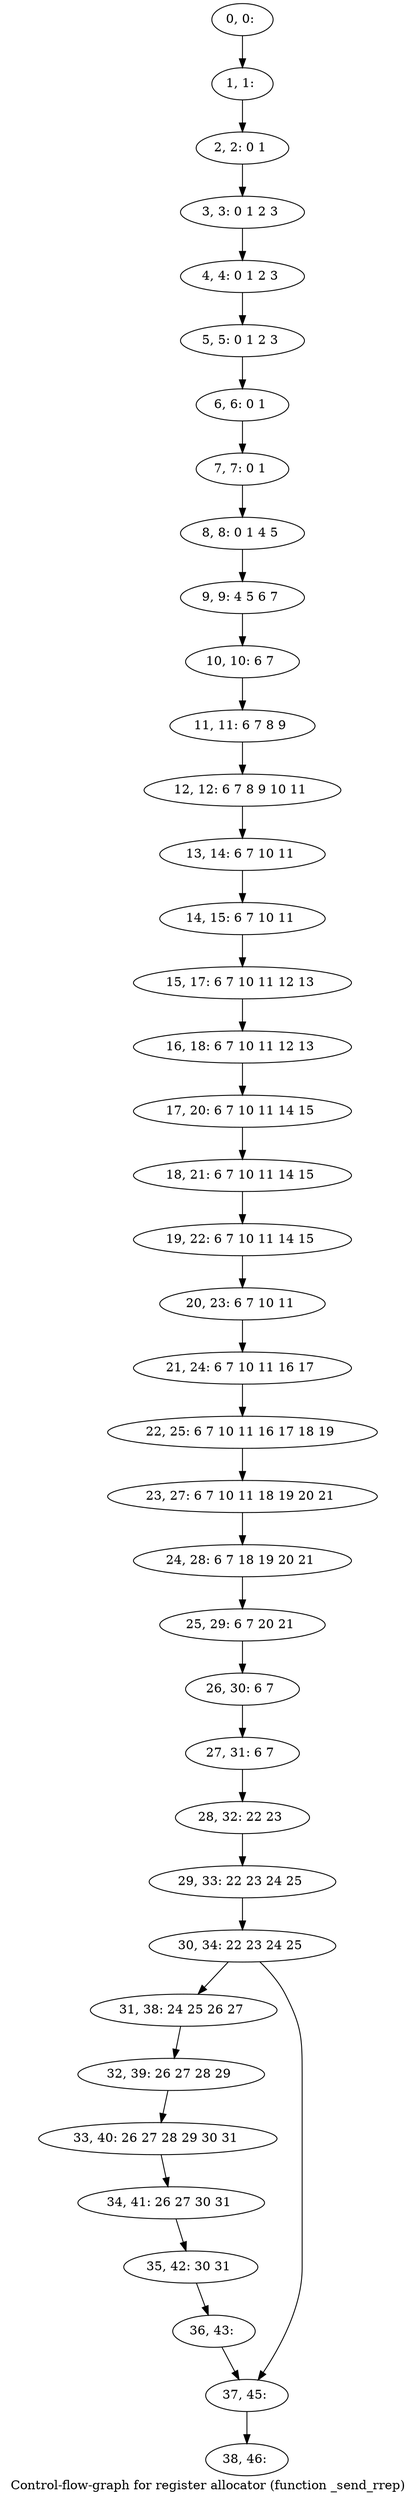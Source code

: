 digraph G {
graph [label="Control-flow-graph for register allocator (function _send_rrep)"]
0[label="0, 0: "];
1[label="1, 1: "];
2[label="2, 2: 0 1 "];
3[label="3, 3: 0 1 2 3 "];
4[label="4, 4: 0 1 2 3 "];
5[label="5, 5: 0 1 2 3 "];
6[label="6, 6: 0 1 "];
7[label="7, 7: 0 1 "];
8[label="8, 8: 0 1 4 5 "];
9[label="9, 9: 4 5 6 7 "];
10[label="10, 10: 6 7 "];
11[label="11, 11: 6 7 8 9 "];
12[label="12, 12: 6 7 8 9 10 11 "];
13[label="13, 14: 6 7 10 11 "];
14[label="14, 15: 6 7 10 11 "];
15[label="15, 17: 6 7 10 11 12 13 "];
16[label="16, 18: 6 7 10 11 12 13 "];
17[label="17, 20: 6 7 10 11 14 15 "];
18[label="18, 21: 6 7 10 11 14 15 "];
19[label="19, 22: 6 7 10 11 14 15 "];
20[label="20, 23: 6 7 10 11 "];
21[label="21, 24: 6 7 10 11 16 17 "];
22[label="22, 25: 6 7 10 11 16 17 18 19 "];
23[label="23, 27: 6 7 10 11 18 19 20 21 "];
24[label="24, 28: 6 7 18 19 20 21 "];
25[label="25, 29: 6 7 20 21 "];
26[label="26, 30: 6 7 "];
27[label="27, 31: 6 7 "];
28[label="28, 32: 22 23 "];
29[label="29, 33: 22 23 24 25 "];
30[label="30, 34: 22 23 24 25 "];
31[label="31, 38: 24 25 26 27 "];
32[label="32, 39: 26 27 28 29 "];
33[label="33, 40: 26 27 28 29 30 31 "];
34[label="34, 41: 26 27 30 31 "];
35[label="35, 42: 30 31 "];
36[label="36, 43: "];
37[label="37, 45: "];
38[label="38, 46: "];
0->1 ;
1->2 ;
2->3 ;
3->4 ;
4->5 ;
5->6 ;
6->7 ;
7->8 ;
8->9 ;
9->10 ;
10->11 ;
11->12 ;
12->13 ;
13->14 ;
14->15 ;
15->16 ;
16->17 ;
17->18 ;
18->19 ;
19->20 ;
20->21 ;
21->22 ;
22->23 ;
23->24 ;
24->25 ;
25->26 ;
26->27 ;
27->28 ;
28->29 ;
29->30 ;
30->31 ;
30->37 ;
31->32 ;
32->33 ;
33->34 ;
34->35 ;
35->36 ;
36->37 ;
37->38 ;
}
